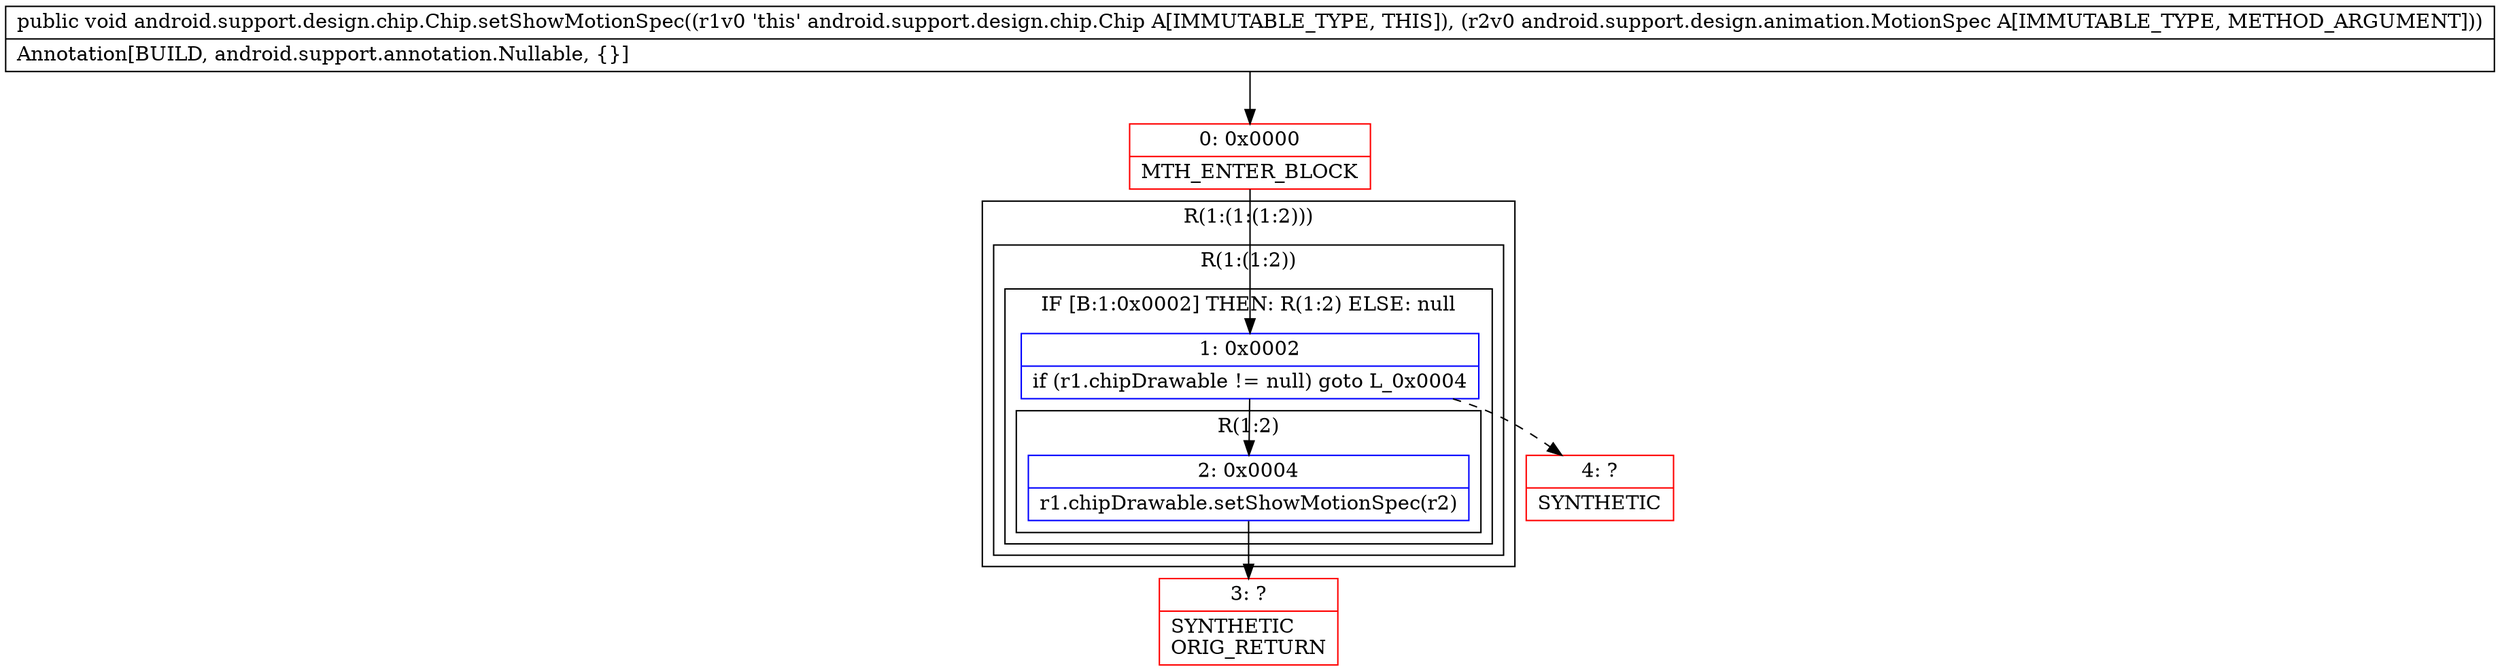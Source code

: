digraph "CFG forandroid.support.design.chip.Chip.setShowMotionSpec(Landroid\/support\/design\/animation\/MotionSpec;)V" {
subgraph cluster_Region_474741179 {
label = "R(1:(1:(1:2)))";
node [shape=record,color=blue];
subgraph cluster_Region_589237736 {
label = "R(1:(1:2))";
node [shape=record,color=blue];
subgraph cluster_IfRegion_1009933561 {
label = "IF [B:1:0x0002] THEN: R(1:2) ELSE: null";
node [shape=record,color=blue];
Node_1 [shape=record,label="{1\:\ 0x0002|if (r1.chipDrawable != null) goto L_0x0004\l}"];
subgraph cluster_Region_651256036 {
label = "R(1:2)";
node [shape=record,color=blue];
Node_2 [shape=record,label="{2\:\ 0x0004|r1.chipDrawable.setShowMotionSpec(r2)\l}"];
}
}
}
}
Node_0 [shape=record,color=red,label="{0\:\ 0x0000|MTH_ENTER_BLOCK\l}"];
Node_3 [shape=record,color=red,label="{3\:\ ?|SYNTHETIC\lORIG_RETURN\l}"];
Node_4 [shape=record,color=red,label="{4\:\ ?|SYNTHETIC\l}"];
MethodNode[shape=record,label="{public void android.support.design.chip.Chip.setShowMotionSpec((r1v0 'this' android.support.design.chip.Chip A[IMMUTABLE_TYPE, THIS]), (r2v0 android.support.design.animation.MotionSpec A[IMMUTABLE_TYPE, METHOD_ARGUMENT]))  | Annotation[BUILD, android.support.annotation.Nullable, \{\}]\l}"];
MethodNode -> Node_0;
Node_1 -> Node_2;
Node_1 -> Node_4[style=dashed];
Node_2 -> Node_3;
Node_0 -> Node_1;
}

